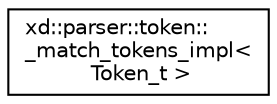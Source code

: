 digraph "Graphical Class Hierarchy"
{
  edge [fontname="Helvetica",fontsize="10",labelfontname="Helvetica",labelfontsize="10"];
  node [fontname="Helvetica",fontsize="10",shape=record];
  rankdir="LR";
  Node0 [label="xd::parser::token::\l_match_tokens_impl\<\l Token_t \>",height=0.2,width=0.4,color="black", fillcolor="white", style="filled",URL="$structxd_1_1parser_1_1token_1_1__match__tokens__impl_3_01_token__t_01_4.html"];
}
